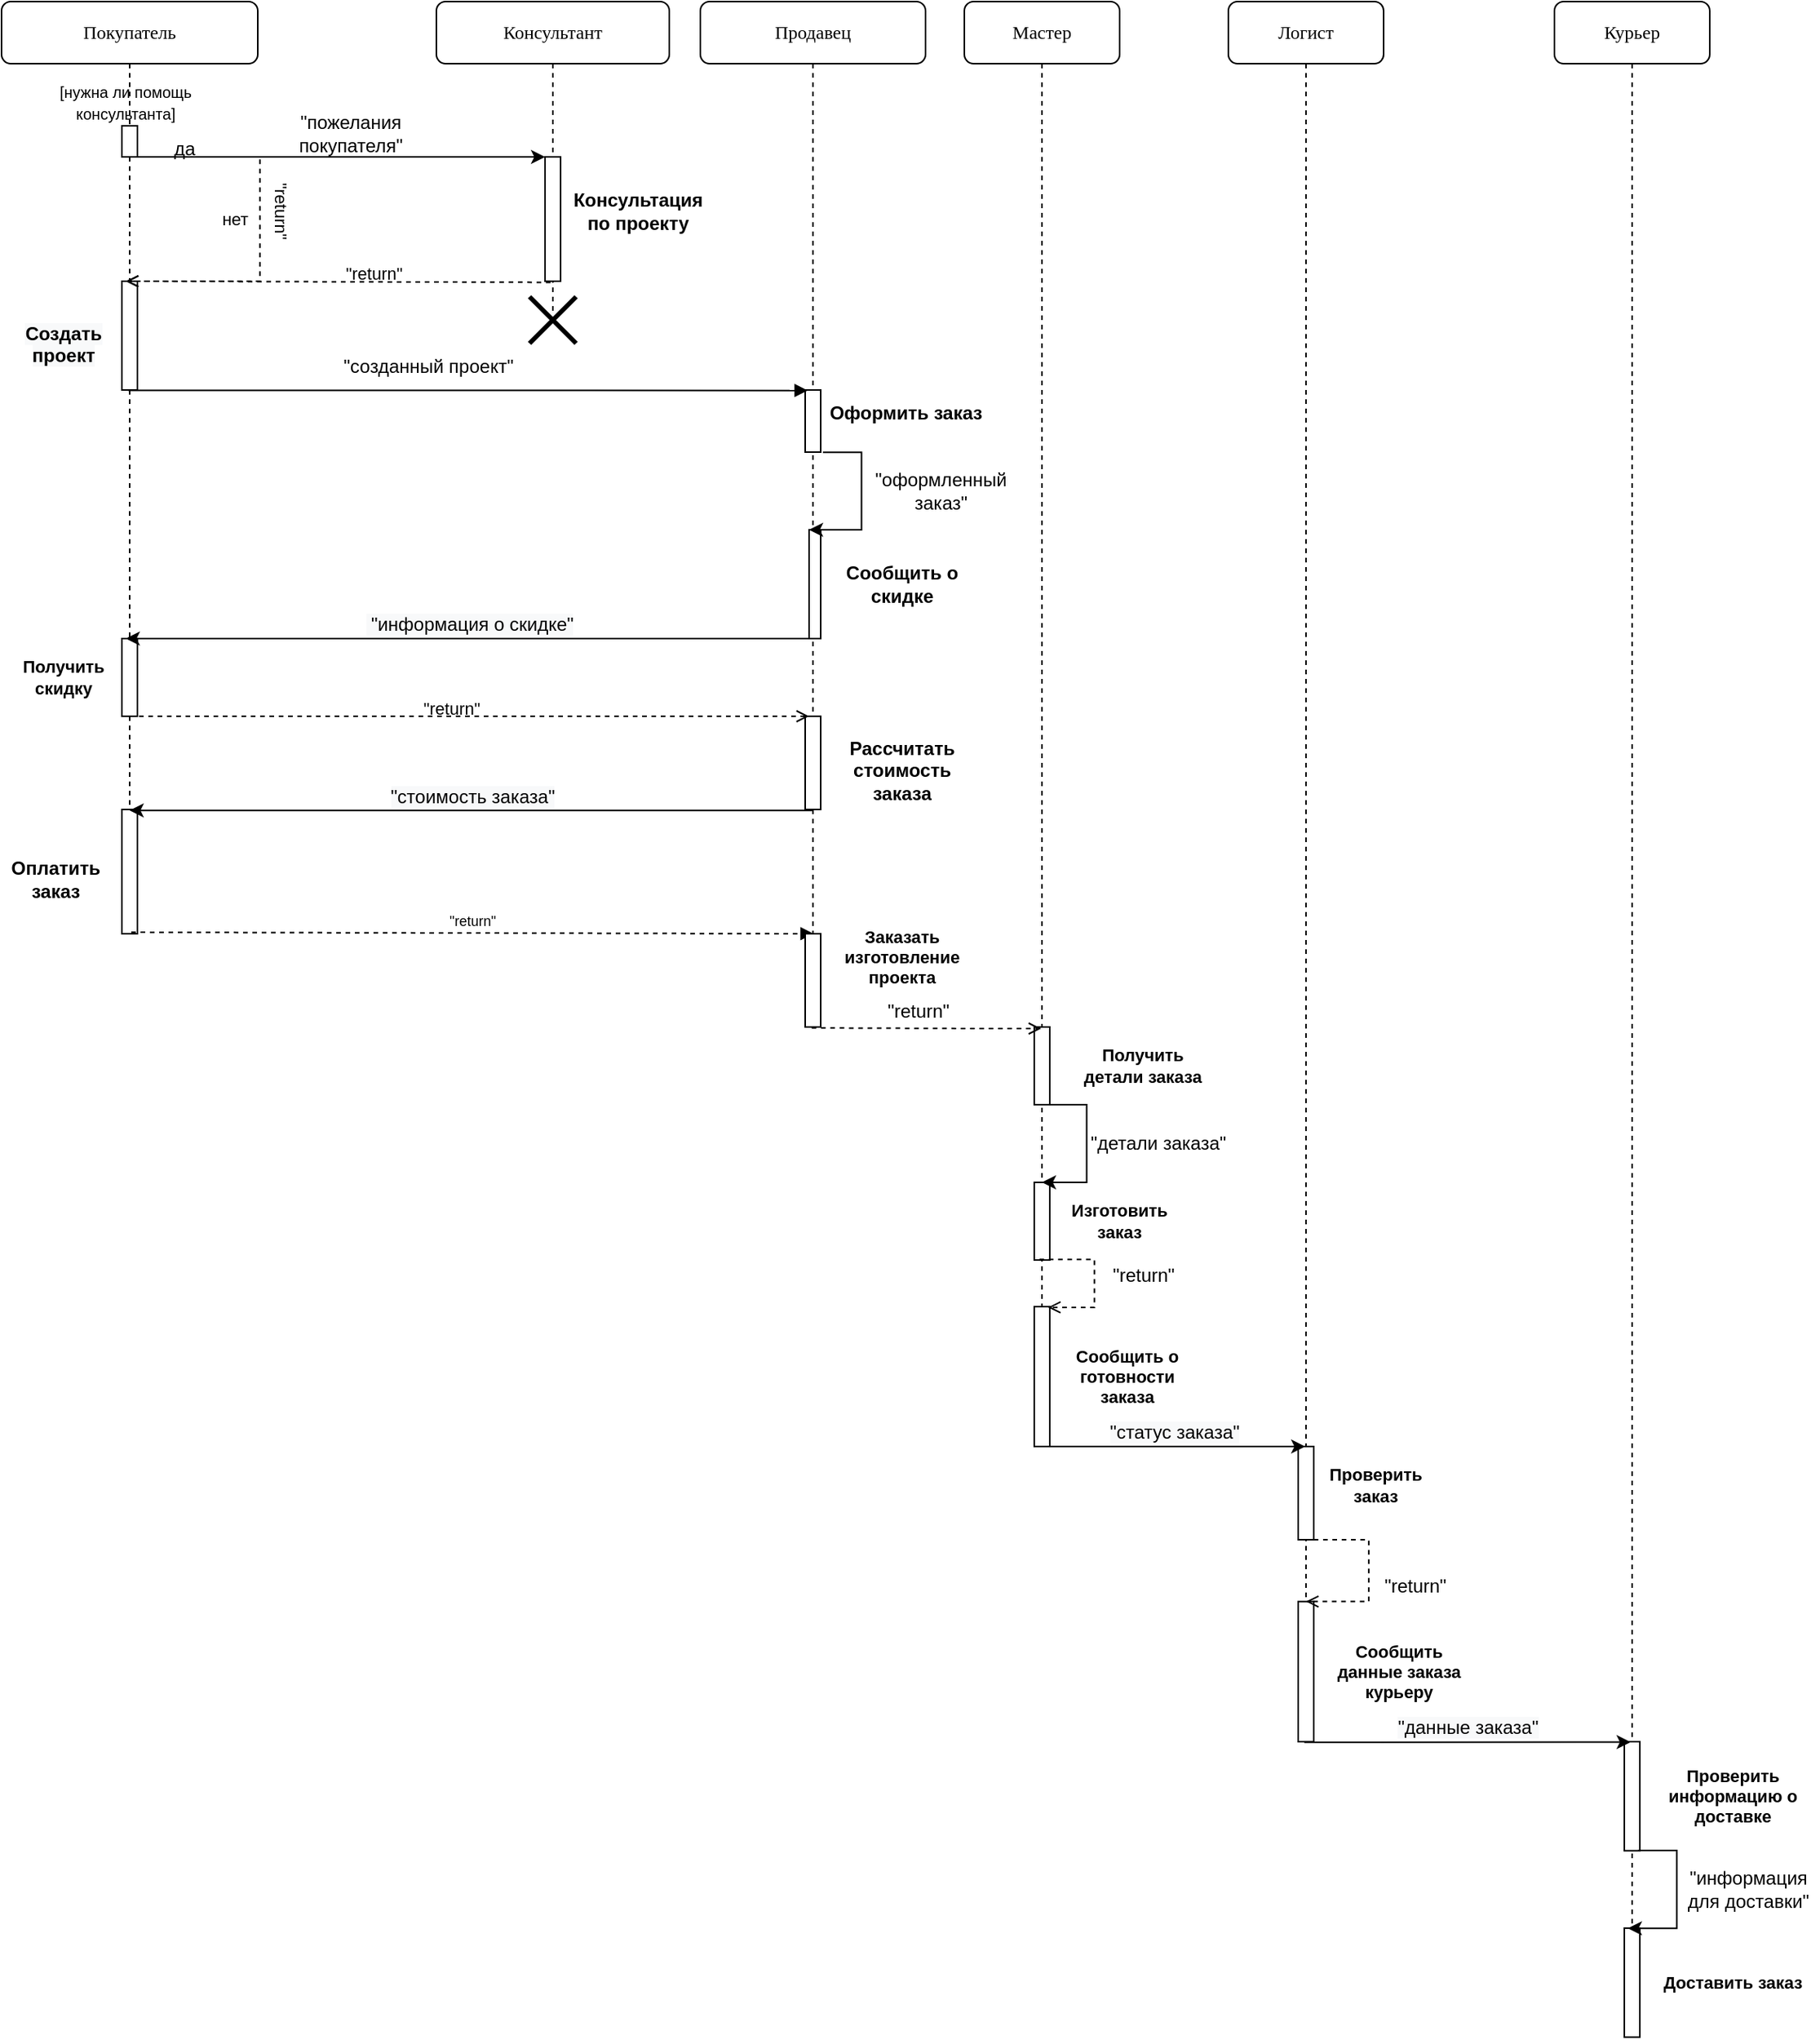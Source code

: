 <mxfile version="17.1.3" type="github">
  <diagram name="Page-1" id="13e1069c-82ec-6db2-03f1-153e76fe0fe0">
    <mxGraphModel dx="945" dy="506" grid="1" gridSize="10" guides="1" tooltips="1" connect="1" arrows="1" fold="1" page="1" pageScale="1" pageWidth="1100" pageHeight="850" background="none" math="0" shadow="0">
      <root>
        <mxCell id="0" />
        <mxCell id="1" parent="0" />
        <mxCell id="7baba1c4bc27f4b0-2" value="Консультант" style="shape=umlLifeline;perimeter=lifelinePerimeter;whiteSpace=wrap;html=1;container=1;collapsible=0;recursiveResize=0;outlineConnect=0;rounded=1;shadow=0;comic=0;labelBackgroundColor=none;strokeWidth=1;fontFamily=Verdana;fontSize=12;align=center;" parent="1" vertex="1">
          <mxGeometry x="380" y="80" width="150" height="200" as="geometry" />
        </mxCell>
        <mxCell id="7baba1c4bc27f4b0-10" value="" style="html=1;points=[];perimeter=orthogonalPerimeter;rounded=0;shadow=0;comic=0;labelBackgroundColor=none;strokeWidth=1;fontFamily=Verdana;fontSize=12;align=center;" parent="7baba1c4bc27f4b0-2" vertex="1">
          <mxGeometry x="70" y="100" width="10" height="80" as="geometry" />
        </mxCell>
        <mxCell id="7baba1c4bc27f4b0-3" value="Продавец" style="shape=umlLifeline;perimeter=lifelinePerimeter;whiteSpace=wrap;html=1;container=1;collapsible=0;recursiveResize=0;outlineConnect=0;rounded=1;shadow=0;comic=0;labelBackgroundColor=none;strokeWidth=1;fontFamily=Verdana;fontSize=12;align=center;" parent="1" vertex="1">
          <mxGeometry x="550" y="80" width="145" height="660" as="geometry" />
        </mxCell>
        <mxCell id="7baba1c4bc27f4b0-13" value="" style="html=1;points=[];perimeter=orthogonalPerimeter;rounded=0;shadow=0;comic=0;labelBackgroundColor=none;strokeWidth=1;fontFamily=Verdana;fontSize=12;align=center;" parent="7baba1c4bc27f4b0-3" vertex="1">
          <mxGeometry x="67.5" y="250" width="10" height="40" as="geometry" />
        </mxCell>
        <mxCell id="nSxy3bsyDPYAtTU6iTXX-43" value="" style="html=1;points=[];perimeter=orthogonalPerimeter;rounded=0;shadow=0;comic=0;labelBackgroundColor=none;strokeWidth=1;fontFamily=Verdana;fontSize=12;align=center;" parent="7baba1c4bc27f4b0-3" vertex="1">
          <mxGeometry x="67.5" y="460" width="10" height="60" as="geometry" />
        </mxCell>
        <mxCell id="nSxy3bsyDPYAtTU6iTXX-52" value="" style="html=1;points=[];perimeter=orthogonalPerimeter;rounded=0;shadow=0;comic=0;labelBackgroundColor=none;strokeWidth=1;fontFamily=Verdana;fontSize=12;align=center;" parent="7baba1c4bc27f4b0-3" vertex="1">
          <mxGeometry x="70" y="340" width="7.5" height="70" as="geometry" />
        </mxCell>
        <mxCell id="nSxy3bsyDPYAtTU6iTXX-53" value="" style="endArrow=classic;html=1;rounded=0;fontSize=10;edgeStyle=elbowEdgeStyle;endFill=1;exitX=1.14;exitY=1.002;exitDx=0;exitDy=0;exitPerimeter=0;entryX=0;entryY=0;entryDx=0;entryDy=0;entryPerimeter=0;" parent="7baba1c4bc27f4b0-3" target="nSxy3bsyDPYAtTU6iTXX-52" edge="1" source="7baba1c4bc27f4b0-13">
          <mxGeometry width="50" height="50" relative="1" as="geometry">
            <mxPoint x="78.77" y="280" as="sourcePoint" />
            <mxPoint x="100" y="340" as="targetPoint" />
            <Array as="points">
              <mxPoint x="103.77" y="300" />
              <mxPoint x="88.77" y="274" />
              <mxPoint x="78.77" y="310" />
              <mxPoint x="118.77" y="300" />
            </Array>
          </mxGeometry>
        </mxCell>
        <mxCell id="7baba1c4bc27f4b0-4" value="Мастер" style="shape=umlLifeline;perimeter=lifelinePerimeter;whiteSpace=wrap;html=1;container=1;collapsible=0;recursiveResize=0;outlineConnect=0;rounded=1;shadow=0;comic=0;labelBackgroundColor=none;strokeWidth=1;fontFamily=Verdana;fontSize=12;align=center;" parent="1" vertex="1">
          <mxGeometry x="720" y="80" width="100" height="930" as="geometry" />
        </mxCell>
        <mxCell id="nSxy3bsyDPYAtTU6iTXX-74" value="" style="html=1;points=[];perimeter=orthogonalPerimeter;rounded=0;shadow=0;comic=0;labelBackgroundColor=none;strokeWidth=1;fontFamily=Verdana;fontSize=12;align=center;" parent="7baba1c4bc27f4b0-4" vertex="1">
          <mxGeometry x="45" y="690" width="10" as="geometry" />
        </mxCell>
        <mxCell id="nSxy3bsyDPYAtTU6iTXX-75" value="" style="html=1;points=[];perimeter=orthogonalPerimeter;rounded=0;shadow=0;comic=0;labelBackgroundColor=none;strokeWidth=1;fontFamily=Verdana;fontSize=12;align=center;" parent="7baba1c4bc27f4b0-4" vertex="1">
          <mxGeometry x="45" y="660" width="10" height="50" as="geometry" />
        </mxCell>
        <mxCell id="KT-1wL77twykIDQ50p4O-12" value="" style="html=1;points=[];perimeter=orthogonalPerimeter;rounded=0;shadow=0;comic=0;labelBackgroundColor=none;strokeWidth=1;fontFamily=Verdana;fontSize=12;align=center;" vertex="1" parent="7baba1c4bc27f4b0-4">
          <mxGeometry x="45" y="760" width="10" height="50" as="geometry" />
        </mxCell>
        <mxCell id="KT-1wL77twykIDQ50p4O-13" value="" style="endArrow=classic;html=1;rounded=0;fontSize=10;edgeStyle=elbowEdgeStyle;endFill=1;exitX=1.14;exitY=1.002;exitDx=0;exitDy=0;exitPerimeter=0;" edge="1" parent="7baba1c4bc27f4b0-4">
          <mxGeometry width="50" height="50" relative="1" as="geometry">
            <mxPoint x="53.9" y="710" as="sourcePoint" />
            <mxPoint x="50" y="760" as="targetPoint" />
            <Array as="points">
              <mxPoint x="78.77" y="719.92" />
              <mxPoint x="63.77" y="693.92" />
              <mxPoint x="53.77" y="729.92" />
              <mxPoint x="93.77" y="719.92" />
            </Array>
          </mxGeometry>
        </mxCell>
        <mxCell id="nSxy3bsyDPYAtTU6iTXX-22" value="" style="html=1;points=[];perimeter=orthogonalPerimeter;rounded=0;shadow=0;comic=0;labelBackgroundColor=none;strokeWidth=1;fontFamily=Verdana;fontSize=12;align=center;" parent="7baba1c4bc27f4b0-4" vertex="1">
          <mxGeometry x="45" y="840" width="10" height="90" as="geometry" />
        </mxCell>
        <mxCell id="KT-1wL77twykIDQ50p4O-16" value="" style="endArrow=open;html=1;rounded=0;fontSize=10;edgeStyle=elbowEdgeStyle;endFill=0;exitX=0.334;exitY=0.993;exitDx=0;exitDy=0;exitPerimeter=0;entryX=0.885;entryY=0.005;entryDx=0;entryDy=0;entryPerimeter=0;dashed=1;" edge="1" parent="7baba1c4bc27f4b0-4" source="KT-1wL77twykIDQ50p4O-12" target="nSxy3bsyDPYAtTU6iTXX-22">
          <mxGeometry width="50" height="50" relative="1" as="geometry">
            <mxPoint x="58.9" y="810" as="sourcePoint" />
            <mxPoint x="55" y="860" as="targetPoint" />
            <Array as="points">
              <mxPoint x="83.77" y="819.92" />
              <mxPoint x="68.77" y="793.92" />
              <mxPoint x="58.77" y="829.92" />
              <mxPoint x="98.77" y="819.92" />
            </Array>
          </mxGeometry>
        </mxCell>
        <mxCell id="7baba1c4bc27f4b0-5" value="Логист" style="shape=umlLifeline;perimeter=lifelinePerimeter;whiteSpace=wrap;html=1;container=1;collapsible=0;recursiveResize=0;outlineConnect=0;rounded=1;shadow=0;comic=0;labelBackgroundColor=none;strokeWidth=1;fontFamily=Verdana;fontSize=12;align=center;" parent="1" vertex="1">
          <mxGeometry x="890" y="80" width="100" height="1120" as="geometry" />
        </mxCell>
        <mxCell id="7baba1c4bc27f4b0-19" value="" style="html=1;points=[];perimeter=orthogonalPerimeter;rounded=0;shadow=0;comic=0;labelBackgroundColor=none;strokeWidth=1;fontFamily=Verdana;fontSize=12;align=center;" parent="7baba1c4bc27f4b0-5" vertex="1">
          <mxGeometry x="45" y="930" width="10" height="60" as="geometry" />
        </mxCell>
        <mxCell id="KT-1wL77twykIDQ50p4O-21" value="" style="html=1;points=[];perimeter=orthogonalPerimeter;rounded=0;shadow=0;comic=0;labelBackgroundColor=none;strokeWidth=1;fontFamily=Verdana;fontSize=12;align=center;" vertex="1" parent="7baba1c4bc27f4b0-5">
          <mxGeometry x="45" y="1029.81" width="10" height="90.19" as="geometry" />
        </mxCell>
        <mxCell id="KT-1wL77twykIDQ50p4O-22" value="" style="endArrow=open;html=1;rounded=0;fontSize=10;edgeStyle=elbowEdgeStyle;endFill=0;exitX=0.334;exitY=0.993;exitDx=0;exitDy=0;exitPerimeter=0;dashed=1;" edge="1" parent="7baba1c4bc27f4b0-5">
          <mxGeometry width="50" height="50" relative="1" as="geometry">
            <mxPoint x="55.0" y="990" as="sourcePoint" />
            <mxPoint x="50" y="1029.81" as="targetPoint" />
            <Array as="points">
              <mxPoint x="90.43" y="1000.27" />
              <mxPoint x="75.43" y="974.27" />
              <mxPoint x="65.43" y="1010.27" />
              <mxPoint x="105.43" y="1000.27" />
            </Array>
          </mxGeometry>
        </mxCell>
        <mxCell id="7baba1c4bc27f4b0-6" value="Курьер" style="shape=umlLifeline;perimeter=lifelinePerimeter;whiteSpace=wrap;html=1;container=1;collapsible=0;recursiveResize=0;outlineConnect=0;rounded=1;shadow=0;comic=0;labelBackgroundColor=none;strokeWidth=1;fontFamily=Verdana;fontSize=12;align=center;" parent="1" vertex="1">
          <mxGeometry x="1100" y="80" width="100" height="1310" as="geometry" />
        </mxCell>
        <mxCell id="KT-1wL77twykIDQ50p4O-25" value="" style="html=1;points=[];perimeter=orthogonalPerimeter;rounded=0;shadow=0;comic=0;labelBackgroundColor=none;strokeWidth=1;fontFamily=Verdana;fontSize=12;align=center;" vertex="1" parent="7baba1c4bc27f4b0-6">
          <mxGeometry x="45" y="1120" width="10" height="70.19" as="geometry" />
        </mxCell>
        <mxCell id="7baba1c4bc27f4b0-8" value="Покупатель" style="shape=umlLifeline;perimeter=lifelinePerimeter;whiteSpace=wrap;html=1;container=1;collapsible=0;recursiveResize=0;outlineConnect=0;rounded=1;shadow=0;comic=0;labelBackgroundColor=none;strokeWidth=1;fontFamily=Verdana;fontSize=12;align=center;" parent="1" vertex="1">
          <mxGeometry x="100" y="80" width="165" height="600" as="geometry" />
        </mxCell>
        <mxCell id="7baba1c4bc27f4b0-9" value="" style="html=1;points=[];perimeter=orthogonalPerimeter;rounded=0;shadow=0;comic=0;labelBackgroundColor=none;strokeWidth=1;fontFamily=Verdana;fontSize=12;align=center;" parent="7baba1c4bc27f4b0-8" vertex="1">
          <mxGeometry x="77.5" y="410" width="10" height="50" as="geometry" />
        </mxCell>
        <mxCell id="nSxy3bsyDPYAtTU6iTXX-5" value="да" style="text;html=1;strokeColor=none;fillColor=none;align=center;verticalAlign=middle;whiteSpace=wrap;rounded=0;" parent="7baba1c4bc27f4b0-8" vertex="1">
          <mxGeometry x="87.5" y="80" width="60" height="30" as="geometry" />
        </mxCell>
        <mxCell id="nSxy3bsyDPYAtTU6iTXX-32" value="" style="html=1;points=[];perimeter=orthogonalPerimeter;rounded=0;shadow=0;comic=0;labelBackgroundColor=none;strokeWidth=1;fontFamily=Verdana;fontSize=12;align=center;" parent="7baba1c4bc27f4b0-8" vertex="1">
          <mxGeometry x="77.5" y="180" width="10" height="70" as="geometry" />
        </mxCell>
        <mxCell id="nSxy3bsyDPYAtTU6iTXX-38" value="нет" style="text;html=1;align=center;verticalAlign=middle;resizable=0;points=[];autosize=1;strokeColor=none;fillColor=none;fontSize=11;" parent="7baba1c4bc27f4b0-8" vertex="1">
          <mxGeometry x="135" y="130" width="30" height="20" as="geometry" />
        </mxCell>
        <mxCell id="nSxy3bsyDPYAtTU6iTXX-46" value="" style="html=1;points=[];perimeter=orthogonalPerimeter;rounded=0;shadow=0;comic=0;labelBackgroundColor=none;strokeWidth=1;fontFamily=Verdana;fontSize=12;align=center;" parent="7baba1c4bc27f4b0-8" vertex="1">
          <mxGeometry x="77.5" y="520" width="10" height="80" as="geometry" />
        </mxCell>
        <mxCell id="nSxy3bsyDPYAtTU6iTXX-3" value="" style="html=1;points=[];perimeter=orthogonalPerimeter;rounded=0;shadow=0;comic=0;labelBackgroundColor=none;strokeWidth=1;fontFamily=Verdana;fontSize=12;align=center;" parent="7baba1c4bc27f4b0-8" vertex="1">
          <mxGeometry x="77.5" y="80" width="10" height="20" as="geometry" />
        </mxCell>
        <mxCell id="_RV6bXpBdhq5zvl98dlv-17" value="&lt;font size=&quot;1&quot;&gt;&lt;b style=&quot;font-size: 11px&quot;&gt;Получить скидку&lt;/b&gt;&lt;/font&gt;" style="text;html=1;strokeColor=none;fillColor=none;align=center;verticalAlign=middle;whiteSpace=wrap;rounded=0;fontSize=10;" parent="7baba1c4bc27f4b0-8" vertex="1">
          <mxGeometry x="10" y="420" width="60" height="30" as="geometry" />
        </mxCell>
        <mxCell id="_RV6bXpBdhq5zvl98dlv-4" value="&lt;b style=&quot;color: rgb(0 , 0 , 0) ; font-family: &amp;#34;helvetica&amp;#34; ; font-size: 12px ; font-style: normal ; letter-spacing: normal ; text-indent: 0px ; text-transform: none ; word-spacing: 0px ; background-color: rgb(248 , 249 , 250)&quot;&gt;Создать проект&lt;/b&gt;" style="text;whiteSpace=wrap;html=1;fontSize=12;align=center;" parent="7baba1c4bc27f4b0-8" vertex="1">
          <mxGeometry x="10" y="200" width="60" height="30" as="geometry" />
        </mxCell>
        <mxCell id="_RV6bXpBdhq5zvl98dlv-6" value="" style="endArrow=open;html=1;rounded=0;fontSize=11;exitX=0.355;exitY=1.009;exitDx=0;exitDy=0;exitPerimeter=0;endFill=0;dashed=1;" parent="1" source="7baba1c4bc27f4b0-10" edge="1">
          <mxGeometry width="50" height="50" relative="1" as="geometry">
            <mxPoint x="320" y="320" as="sourcePoint" />
            <mxPoint x="180" y="260" as="targetPoint" />
          </mxGeometry>
        </mxCell>
        <mxCell id="_RV6bXpBdhq5zvl98dlv-10" value="" style="html=1;verticalAlign=bottom;endArrow=block;rounded=0;fontSize=11;entryX=0.17;entryY=0.008;entryDx=0;entryDy=0;entryPerimeter=0;exitX=0.42;exitY=1.004;exitDx=0;exitDy=0;exitPerimeter=0;" parent="1" source="nSxy3bsyDPYAtTU6iTXX-32" target="7baba1c4bc27f4b0-13" edge="1">
          <mxGeometry width="80" relative="1" as="geometry">
            <mxPoint x="190" y="306" as="sourcePoint" />
            <mxPoint x="612.5" y="320" as="targetPoint" />
            <Array as="points" />
          </mxGeometry>
        </mxCell>
        <mxCell id="_RV6bXpBdhq5zvl98dlv-11" value="&lt;span style=&quot;font-size: 12px ; background-color: rgb(248 , 249 , 250)&quot;&gt;&amp;nbsp;&quot;информация о скидке&quot;&lt;/span&gt;" style="html=1;verticalAlign=bottom;endArrow=classic;rounded=0;fontSize=11;endFill=1;" parent="1" edge="1" source="7baba1c4bc27f4b0-3">
          <mxGeometry width="80" relative="1" as="geometry">
            <mxPoint x="620" y="410" as="sourcePoint" />
            <mxPoint x="180" y="490" as="targetPoint" />
            <Array as="points">
              <mxPoint x="560" y="490" />
            </Array>
          </mxGeometry>
        </mxCell>
        <mxCell id="_RV6bXpBdhq5zvl98dlv-44" value="" style="html=1;verticalAlign=bottom;endArrow=open;rounded=0;fontSize=11;strokeWidth=1;startArrow=none;exitX=0.419;exitY=1.01;exitDx=0;exitDy=0;exitPerimeter=0;dashed=1;endFill=0;" parent="1" source="nSxy3bsyDPYAtTU6iTXX-71" target="7baba1c4bc27f4b0-4" edge="1">
          <mxGeometry width="80" relative="1" as="geometry">
            <mxPoint x="700" y="700" as="sourcePoint" />
            <mxPoint x="765" y="690" as="targetPoint" />
            <Array as="points">
              <mxPoint x="730" y="741" />
            </Array>
          </mxGeometry>
        </mxCell>
        <mxCell id="_RV6bXpBdhq5zvl98dlv-1" value="&lt;font style=&quot;font-size: 12px&quot;&gt;&lt;b&gt;Консультация по&amp;nbsp;проекту&lt;/b&gt;&lt;/font&gt;" style="text;html=1;strokeColor=none;fillColor=none;align=center;verticalAlign=middle;whiteSpace=wrap;rounded=0;fontSize=7;" parent="1" vertex="1">
          <mxGeometry x="460" y="200" width="100" height="30" as="geometry" />
        </mxCell>
        <mxCell id="_RV6bXpBdhq5zvl98dlv-2" value="&lt;span style=&quot;font-family: &amp;#34;helvetica&amp;#34;&quot;&gt;&lt;font style=&quot;font-size: 10px&quot;&gt;[нужна ли помощь консультанта]&lt;/font&gt;&lt;/span&gt;" style="text;html=1;strokeColor=none;fillColor=none;align=center;verticalAlign=middle;whiteSpace=wrap;rounded=0;fontSize=11;" parent="1" vertex="1">
          <mxGeometry x="120" y="130" width="120" height="30" as="geometry" />
        </mxCell>
        <mxCell id="nSxy3bsyDPYAtTU6iTXX-8" value="" style="html=1;verticalAlign=bottom;endArrow=classic;rounded=0;endFill=1;" parent="1" edge="1">
          <mxGeometry width="80" relative="1" as="geometry">
            <mxPoint x="180" y="180" as="sourcePoint" />
            <mxPoint x="450" y="180" as="targetPoint" />
          </mxGeometry>
        </mxCell>
        <mxCell id="nSxy3bsyDPYAtTU6iTXX-13" value="&lt;span style=&quot;font-size: 12px ; background-color: rgb(248 , 249 , 250)&quot;&gt;&quot;стоимость заказа&quot;&lt;/span&gt;" style="html=1;verticalAlign=bottom;endArrow=classic;rounded=0;fontSize=11;endFill=1;exitX=0.541;exitY=1.01;exitDx=0;exitDy=0;exitPerimeter=0;" parent="1" source="nSxy3bsyDPYAtTU6iTXX-43" target="7baba1c4bc27f4b0-8" edge="1">
          <mxGeometry width="80" relative="1" as="geometry">
            <mxPoint x="621.69" y="649.28" as="sourcePoint" />
            <mxPoint x="182.048" y="650.04" as="targetPoint" />
            <Array as="points" />
          </mxGeometry>
        </mxCell>
        <mxCell id="nSxy3bsyDPYAtTU6iTXX-20" value="&quot;return&quot;" style="text;html=1;strokeColor=none;fillColor=none;align=center;verticalAlign=middle;whiteSpace=wrap;rounded=0;fontSize=11;" parent="1" vertex="1">
          <mxGeometry x="310" y="240" width="60" height="30" as="geometry" />
        </mxCell>
        <mxCell id="nSxy3bsyDPYAtTU6iTXX-72" value="&quot;return&quot;" style="html=1;verticalAlign=bottom;endArrow=block;rounded=0;dashed=1;fontSize=9;elbow=vertical;exitX=0.602;exitY=0.988;exitDx=0;exitDy=0;exitPerimeter=0;" parent="1" source="nSxy3bsyDPYAtTU6iTXX-46" edge="1">
          <mxGeometry width="80" relative="1" as="geometry">
            <mxPoint x="410" y="780" as="sourcePoint" />
            <mxPoint x="623" y="680" as="targetPoint" />
          </mxGeometry>
        </mxCell>
        <mxCell id="nSxy3bsyDPYAtTU6iTXX-71" value="" style="html=1;points=[];perimeter=orthogonalPerimeter;rounded=0;shadow=0;comic=0;labelBackgroundColor=none;strokeWidth=1;fontFamily=Verdana;fontSize=12;align=center;" parent="1" vertex="1">
          <mxGeometry x="617.5" y="680" width="10" height="60" as="geometry" />
        </mxCell>
        <mxCell id="nSxy3bsyDPYAtTU6iTXX-73" value="" style="html=1;verticalAlign=bottom;endArrow=none;rounded=0;fontSize=11;strokeWidth=1;" parent="1" source="7baba1c4bc27f4b0-3" target="nSxy3bsyDPYAtTU6iTXX-71" edge="1">
          <mxGeometry width="80" relative="1" as="geometry">
            <mxPoint x="622.31" y="700" as="sourcePoint" />
            <mxPoint x="769.5" y="700" as="targetPoint" />
            <Array as="points" />
          </mxGeometry>
        </mxCell>
        <mxCell id="_RV6bXpBdhq5zvl98dlv-7" value="" style="shape=umlDestroy;whiteSpace=wrap;html=1;strokeWidth=3;fontSize=11;" parent="1" vertex="1">
          <mxGeometry x="440" y="270" width="30" height="30" as="geometry" />
        </mxCell>
        <mxCell id="KT-1wL77twykIDQ50p4O-1" value="" style="endArrow=open;html=1;rounded=0;fontSize=10;edgeStyle=elbowEdgeStyle;dashed=1;endFill=0;" edge="1" parent="1">
          <mxGeometry width="50" height="50" relative="1" as="geometry">
            <mxPoint x="190" y="180" as="sourcePoint" />
            <mxPoint x="180" y="260" as="targetPoint" />
            <Array as="points">
              <mxPoint x="266.37" y="289.96" />
              <mxPoint x="251.37" y="263.96" />
              <mxPoint x="241.37" y="299.96" />
              <mxPoint x="281.37" y="289.96" />
            </Array>
          </mxGeometry>
        </mxCell>
        <mxCell id="KT-1wL77twykIDQ50p4O-2" value="&lt;b style=&quot;font-size: 11px&quot;&gt;&lt;span style=&quot;font-size: 12px&quot;&gt;Оформить&amp;nbsp;&lt;/span&gt;&lt;span style=&quot;font-size: 12px&quot;&gt;заказ&lt;/span&gt;&lt;/b&gt;" style="text;html=1;strokeColor=none;fillColor=none;align=center;verticalAlign=middle;whiteSpace=wrap;rounded=0;fontSize=7;" vertex="1" parent="1">
          <mxGeometry x="645" y="330" width="75" height="30" as="geometry" />
        </mxCell>
        <mxCell id="KT-1wL77twykIDQ50p4O-3" value="&quot;созданный проект&quot;" style="text;html=1;strokeColor=none;fillColor=none;align=center;verticalAlign=middle;whiteSpace=wrap;rounded=0;" vertex="1" parent="1">
          <mxGeometry x="310" y="300" width="130" height="30" as="geometry" />
        </mxCell>
        <mxCell id="KT-1wL77twykIDQ50p4O-4" value="&quot;оформленный заказ&quot;" style="text;html=1;strokeColor=none;fillColor=none;align=center;verticalAlign=middle;whiteSpace=wrap;rounded=0;" vertex="1" parent="1">
          <mxGeometry x="660" y="380" width="90" height="30" as="geometry" />
        </mxCell>
        <mxCell id="KT-1wL77twykIDQ50p4O-5" value="&lt;span style=&quot;font-size: 12px&quot;&gt;&lt;b&gt;Сообщить о скидке&lt;/b&gt;&lt;/span&gt;" style="text;html=1;strokeColor=none;fillColor=none;align=center;verticalAlign=middle;whiteSpace=wrap;rounded=0;fontSize=7;" vertex="1" parent="1">
          <mxGeometry x="640" y="440" width="80" height="30" as="geometry" />
        </mxCell>
        <mxCell id="KT-1wL77twykIDQ50p4O-6" value="&lt;b style=&quot;font-size: 12px&quot;&gt;Рассчитать стоимость заказа&lt;/b&gt;" style="text;html=1;strokeColor=none;fillColor=none;align=center;verticalAlign=middle;whiteSpace=wrap;rounded=0;fontSize=7;" vertex="1" parent="1">
          <mxGeometry x="640" y="560" width="80" height="30" as="geometry" />
        </mxCell>
        <mxCell id="KT-1wL77twykIDQ50p4O-7" value="" style="endArrow=open;html=1;rounded=0;dashed=1;endFill=0;" edge="1" parent="1" source="7baba1c4bc27f4b0-8">
          <mxGeometry width="50" height="50" relative="1" as="geometry">
            <mxPoint x="430" y="540" as="sourcePoint" />
            <mxPoint x="620" y="540" as="targetPoint" />
          </mxGeometry>
        </mxCell>
        <mxCell id="KT-1wL77twykIDQ50p4O-8" value="&quot;return&quot;" style="text;html=1;strokeColor=none;fillColor=none;align=center;verticalAlign=middle;whiteSpace=wrap;rounded=0;fontSize=11;" vertex="1" parent="1">
          <mxGeometry x="360" y="520" width="60" height="30" as="geometry" />
        </mxCell>
        <mxCell id="KT-1wL77twykIDQ50p4O-9" value="&lt;span style=&quot;font-size: 12px&quot;&gt;&lt;b&gt;Оплатить заказ&lt;/b&gt;&lt;/span&gt;" style="text;html=1;strokeColor=none;fillColor=none;align=center;verticalAlign=middle;whiteSpace=wrap;rounded=0;fontSize=7;" vertex="1" parent="1">
          <mxGeometry x="100" y="630" width="70" height="30" as="geometry" />
        </mxCell>
        <mxCell id="KT-1wL77twykIDQ50p4O-10" value="&lt;b style=&quot;font-size: 11px&quot;&gt;Заказать изготовление&lt;br style=&quot;padding: 0px ; margin: 0px&quot;&gt;проекта&lt;/b&gt;" style="text;html=1;strokeColor=none;fillColor=none;align=center;verticalAlign=middle;whiteSpace=wrap;rounded=0;fontSize=7;" vertex="1" parent="1">
          <mxGeometry x="640" y="680" width="80" height="30" as="geometry" />
        </mxCell>
        <mxCell id="_RV6bXpBdhq5zvl98dlv-48" value="&lt;b&gt;&lt;font style=&quot;font-size: 11px&quot;&gt;Изготовить заказ&lt;/font&gt;&lt;/b&gt;" style="text;html=1;strokeColor=none;fillColor=none;align=center;verticalAlign=middle;whiteSpace=wrap;rounded=0;fontSize=10;" parent="1" vertex="1">
          <mxGeometry x="790" y="850" width="60" height="30" as="geometry" />
        </mxCell>
        <mxCell id="KT-1wL77twykIDQ50p4O-11" value="&quot;return&quot;" style="text;html=1;align=center;verticalAlign=middle;resizable=0;points=[];autosize=1;strokeColor=none;fillColor=none;" vertex="1" parent="1">
          <mxGeometry x="660" y="720" width="60" height="20" as="geometry" />
        </mxCell>
        <mxCell id="KT-1wL77twykIDQ50p4O-14" value="&lt;b&gt;&lt;font style=&quot;font-size: 11px&quot;&gt;Получить детали заказа&lt;/font&gt;&lt;/b&gt;" style="text;html=1;strokeColor=none;fillColor=none;align=center;verticalAlign=middle;whiteSpace=wrap;rounded=0;fontSize=7;" vertex="1" parent="1">
          <mxGeometry x="795" y="750" width="80" height="30" as="geometry" />
        </mxCell>
        <mxCell id="KT-1wL77twykIDQ50p4O-15" value="&quot;детали заказа&quot;" style="text;html=1;strokeColor=none;fillColor=none;align=center;verticalAlign=middle;whiteSpace=wrap;rounded=0;" vertex="1" parent="1">
          <mxGeometry x="800" y="800" width="90" height="30" as="geometry" />
        </mxCell>
        <mxCell id="KT-1wL77twykIDQ50p4O-17" value="&quot;return&quot;" style="text;html=1;align=center;verticalAlign=middle;resizable=0;points=[];autosize=1;strokeColor=none;fillColor=none;" vertex="1" parent="1">
          <mxGeometry x="805" y="890" width="60" height="20" as="geometry" />
        </mxCell>
        <mxCell id="KT-1wL77twykIDQ50p4O-18" value="&lt;b&gt;&lt;font style=&quot;font-size: 11px&quot;&gt;Сообщить о готовности заказа&lt;/font&gt;&lt;/b&gt;" style="text;html=1;strokeColor=none;fillColor=none;align=center;verticalAlign=middle;whiteSpace=wrap;rounded=0;fontSize=10;" vertex="1" parent="1">
          <mxGeometry x="785" y="950" width="80" height="30" as="geometry" />
        </mxCell>
        <mxCell id="KT-1wL77twykIDQ50p4O-19" value="&lt;span style=&quot;font-size: 12px ; background-color: rgb(248 , 249 , 250)&quot;&gt;&quot;статус заказа&quot;&lt;/span&gt;" style="html=1;verticalAlign=bottom;endArrow=classic;rounded=0;fontSize=11;endFill=1;" edge="1" parent="1" target="7baba1c4bc27f4b0-5">
          <mxGeometry width="80" relative="1" as="geometry">
            <mxPoint x="770" y="1010" as="sourcePoint" />
            <mxPoint x="870" y="1060" as="targetPoint" />
            <Array as="points" />
          </mxGeometry>
        </mxCell>
        <mxCell id="KT-1wL77twykIDQ50p4O-20" value="&lt;b&gt;&lt;font style=&quot;font-size: 11px&quot;&gt;Проверить заказ&lt;/font&gt;&lt;/b&gt;" style="text;html=1;strokeColor=none;fillColor=none;align=center;verticalAlign=middle;whiteSpace=wrap;rounded=0;fontSize=10;" vertex="1" parent="1">
          <mxGeometry x="950" y="1020" width="70" height="30" as="geometry" />
        </mxCell>
        <mxCell id="KT-1wL77twykIDQ50p4O-23" value="&quot;return&quot;" style="text;html=1;align=center;verticalAlign=middle;resizable=0;points=[];autosize=1;strokeColor=none;fillColor=none;" vertex="1" parent="1">
          <mxGeometry x="980" y="1090" width="60" height="20" as="geometry" />
        </mxCell>
        <mxCell id="KT-1wL77twykIDQ50p4O-24" value="&lt;b&gt;&lt;font style=&quot;font-size: 11px&quot;&gt;Сообщить данные заказа курьеру&lt;/font&gt;&lt;/b&gt;" style="text;html=1;strokeColor=none;fillColor=none;align=center;verticalAlign=middle;whiteSpace=wrap;rounded=0;fontSize=10;" vertex="1" parent="1">
          <mxGeometry x="950" y="1140" width="100" height="30" as="geometry" />
        </mxCell>
        <mxCell id="KT-1wL77twykIDQ50p4O-26" value="&lt;span style=&quot;font-size: 12px ; background-color: rgb(248 , 249 , 250)&quot;&gt;&quot;данные заказа&quot;&lt;/span&gt;" style="html=1;verticalAlign=bottom;endArrow=classic;rounded=0;fontSize=11;endFill=1;exitX=0.389;exitY=1.004;exitDx=0;exitDy=0;exitPerimeter=0;entryX=0.409;entryY=0.004;entryDx=0;entryDy=0;entryPerimeter=0;" edge="1" parent="1" source="KT-1wL77twykIDQ50p4O-21" target="KT-1wL77twykIDQ50p4O-25">
          <mxGeometry width="80" relative="1" as="geometry">
            <mxPoint x="950.0" y="1190" as="sourcePoint" />
            <mxPoint x="1119.5" y="1190" as="targetPoint" />
            <Array as="points" />
          </mxGeometry>
        </mxCell>
        <mxCell id="KT-1wL77twykIDQ50p4O-27" value="&lt;b&gt;&lt;font style=&quot;font-size: 11px&quot;&gt;Проверить информацию о доставке&lt;/font&gt;&lt;/b&gt;" style="text;html=1;strokeColor=none;fillColor=none;align=center;verticalAlign=middle;whiteSpace=wrap;rounded=0;fontSize=10;" vertex="1" parent="1">
          <mxGeometry x="1160" y="1220" width="110" height="30" as="geometry" />
        </mxCell>
        <mxCell id="KT-1wL77twykIDQ50p4O-29" value="&lt;b&gt;&lt;font style=&quot;font-size: 11px&quot;&gt;Доставить заказ&lt;/font&gt;&lt;/b&gt;" style="text;html=1;strokeColor=none;fillColor=none;align=center;verticalAlign=middle;whiteSpace=wrap;rounded=0;fontSize=10;" vertex="1" parent="1">
          <mxGeometry x="1160" y="1340.09" width="110" height="30" as="geometry" />
        </mxCell>
        <mxCell id="KT-1wL77twykIDQ50p4O-28" value="" style="html=1;points=[];perimeter=orthogonalPerimeter;rounded=0;shadow=0;comic=0;labelBackgroundColor=none;strokeWidth=1;fontFamily=Verdana;fontSize=12;align=center;" vertex="1" parent="1">
          <mxGeometry x="1145" y="1320" width="10" height="70.19" as="geometry" />
        </mxCell>
        <mxCell id="KT-1wL77twykIDQ50p4O-31" value="&quot;информация для доставки&quot;" style="text;html=1;strokeColor=none;fillColor=none;align=center;verticalAlign=middle;whiteSpace=wrap;rounded=0;" vertex="1" parent="1">
          <mxGeometry x="1180" y="1280" width="90" height="30" as="geometry" />
        </mxCell>
        <mxCell id="KT-1wL77twykIDQ50p4O-30" value="" style="endArrow=classic;html=1;rounded=0;fontSize=10;edgeStyle=elbowEdgeStyle;endFill=1;exitX=1.14;exitY=1.002;exitDx=0;exitDy=0;exitPerimeter=0;entryX=0.229;entryY=0.001;entryDx=0;entryDy=0;entryPerimeter=0;" edge="1" parent="1" target="KT-1wL77twykIDQ50p4O-28">
          <mxGeometry width="50" height="50" relative="1" as="geometry">
            <mxPoint x="1153.9" y="1270" as="sourcePoint" />
            <mxPoint x="1150" y="1320" as="targetPoint" />
            <Array as="points">
              <mxPoint x="1178.77" y="1279.92" />
              <mxPoint x="1163.77" y="1253.92" />
              <mxPoint x="1153.77" y="1289.92" />
              <mxPoint x="1193.77" y="1279.92" />
            </Array>
          </mxGeometry>
        </mxCell>
        <mxCell id="KT-1wL77twykIDQ50p4O-32" value="&quot;return&quot;" style="text;html=1;strokeColor=none;fillColor=none;align=center;verticalAlign=middle;whiteSpace=wrap;rounded=0;fontSize=11;rotation=90;" vertex="1" parent="1">
          <mxGeometry x="250" y="200" width="60" height="30" as="geometry" />
        </mxCell>
        <mxCell id="KT-1wL77twykIDQ50p4O-33" value="&quot;пожелания покупателя&quot;" style="text;html=1;strokeColor=none;fillColor=none;align=center;verticalAlign=middle;whiteSpace=wrap;rounded=0;" vertex="1" parent="1">
          <mxGeometry x="280" y="150" width="90" height="30" as="geometry" />
        </mxCell>
      </root>
    </mxGraphModel>
  </diagram>
</mxfile>
